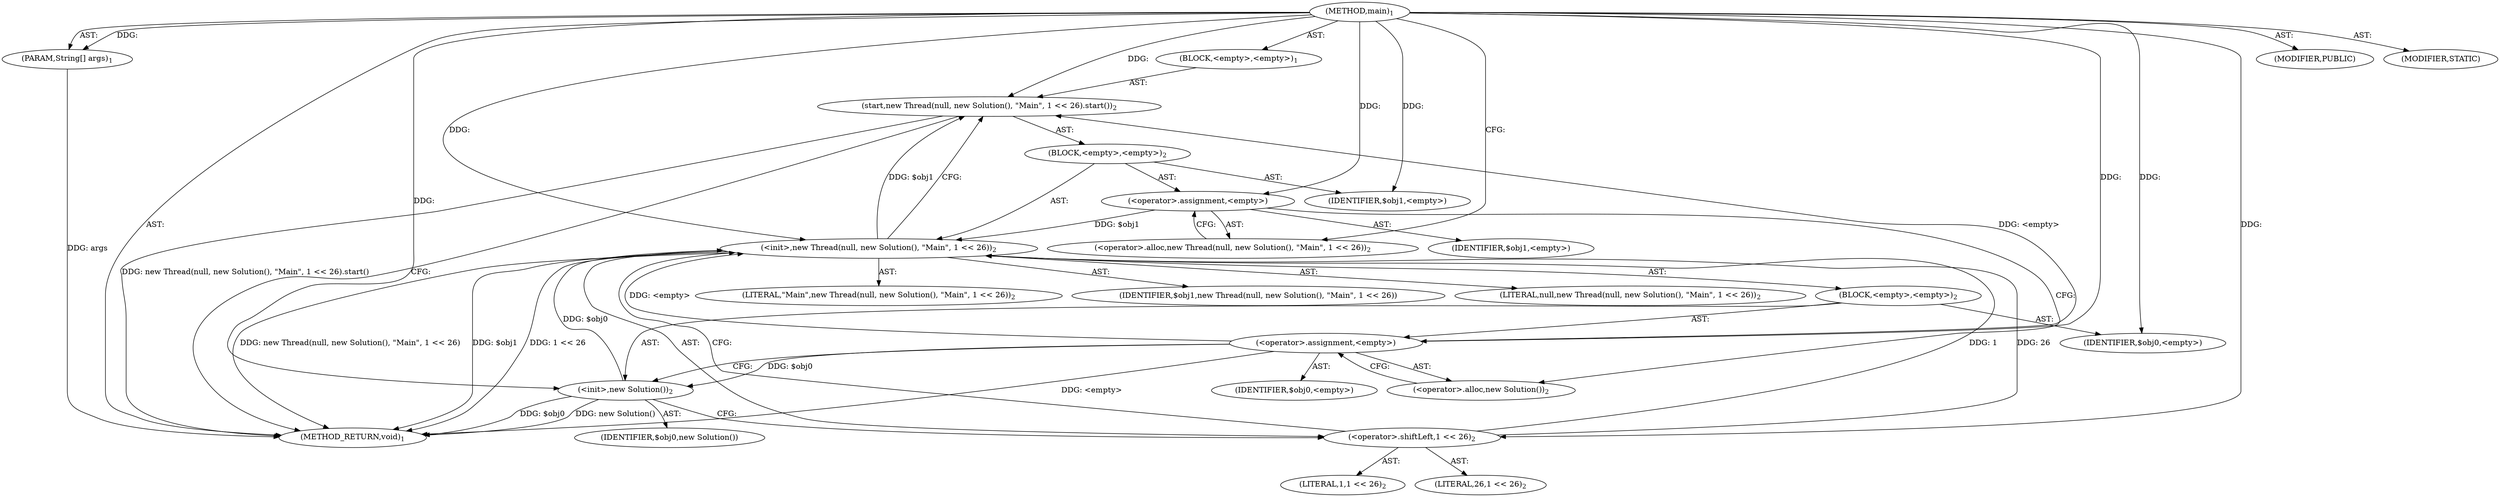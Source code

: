 digraph "main" {  
"25" [label = <(METHOD,main)<SUB>1</SUB>> ]
"26" [label = <(PARAM,String[] args)<SUB>1</SUB>> ]
"27" [label = <(BLOCK,&lt;empty&gt;,&lt;empty&gt;)<SUB>1</SUB>> ]
"28" [label = <(start,new Thread(null, new Solution(), &quot;Main&quot;, 1 &lt;&lt; 26).start())<SUB>2</SUB>> ]
"29" [label = <(BLOCK,&lt;empty&gt;,&lt;empty&gt;)<SUB>2</SUB>> ]
"30" [label = <(&lt;operator&gt;.assignment,&lt;empty&gt;)> ]
"31" [label = <(IDENTIFIER,$obj1,&lt;empty&gt;)> ]
"32" [label = <(&lt;operator&gt;.alloc,new Thread(null, new Solution(), &quot;Main&quot;, 1 &lt;&lt; 26))<SUB>2</SUB>> ]
"33" [label = <(&lt;init&gt;,new Thread(null, new Solution(), &quot;Main&quot;, 1 &lt;&lt; 26))<SUB>2</SUB>> ]
"34" [label = <(IDENTIFIER,$obj1,new Thread(null, new Solution(), &quot;Main&quot;, 1 &lt;&lt; 26))> ]
"35" [label = <(LITERAL,null,new Thread(null, new Solution(), &quot;Main&quot;, 1 &lt;&lt; 26))<SUB>2</SUB>> ]
"36" [label = <(BLOCK,&lt;empty&gt;,&lt;empty&gt;)<SUB>2</SUB>> ]
"37" [label = <(&lt;operator&gt;.assignment,&lt;empty&gt;)> ]
"38" [label = <(IDENTIFIER,$obj0,&lt;empty&gt;)> ]
"39" [label = <(&lt;operator&gt;.alloc,new Solution())<SUB>2</SUB>> ]
"40" [label = <(&lt;init&gt;,new Solution())<SUB>2</SUB>> ]
"41" [label = <(IDENTIFIER,$obj0,new Solution())> ]
"42" [label = <(IDENTIFIER,$obj0,&lt;empty&gt;)> ]
"43" [label = <(LITERAL,&quot;Main&quot;,new Thread(null, new Solution(), &quot;Main&quot;, 1 &lt;&lt; 26))<SUB>2</SUB>> ]
"44" [label = <(&lt;operator&gt;.shiftLeft,1 &lt;&lt; 26)<SUB>2</SUB>> ]
"45" [label = <(LITERAL,1,1 &lt;&lt; 26)<SUB>2</SUB>> ]
"46" [label = <(LITERAL,26,1 &lt;&lt; 26)<SUB>2</SUB>> ]
"47" [label = <(IDENTIFIER,$obj1,&lt;empty&gt;)> ]
"48" [label = <(MODIFIER,PUBLIC)> ]
"49" [label = <(MODIFIER,STATIC)> ]
"50" [label = <(METHOD_RETURN,void)<SUB>1</SUB>> ]
  "25" -> "26"  [ label = "AST: "] 
  "25" -> "27"  [ label = "AST: "] 
  "25" -> "48"  [ label = "AST: "] 
  "25" -> "49"  [ label = "AST: "] 
  "25" -> "50"  [ label = "AST: "] 
  "27" -> "28"  [ label = "AST: "] 
  "28" -> "29"  [ label = "AST: "] 
  "29" -> "30"  [ label = "AST: "] 
  "29" -> "33"  [ label = "AST: "] 
  "29" -> "47"  [ label = "AST: "] 
  "30" -> "31"  [ label = "AST: "] 
  "30" -> "32"  [ label = "AST: "] 
  "33" -> "34"  [ label = "AST: "] 
  "33" -> "35"  [ label = "AST: "] 
  "33" -> "36"  [ label = "AST: "] 
  "33" -> "43"  [ label = "AST: "] 
  "33" -> "44"  [ label = "AST: "] 
  "36" -> "37"  [ label = "AST: "] 
  "36" -> "40"  [ label = "AST: "] 
  "36" -> "42"  [ label = "AST: "] 
  "37" -> "38"  [ label = "AST: "] 
  "37" -> "39"  [ label = "AST: "] 
  "40" -> "41"  [ label = "AST: "] 
  "44" -> "45"  [ label = "AST: "] 
  "44" -> "46"  [ label = "AST: "] 
  "28" -> "50"  [ label = "CFG: "] 
  "30" -> "39"  [ label = "CFG: "] 
  "33" -> "28"  [ label = "CFG: "] 
  "32" -> "30"  [ label = "CFG: "] 
  "44" -> "33"  [ label = "CFG: "] 
  "37" -> "40"  [ label = "CFG: "] 
  "40" -> "44"  [ label = "CFG: "] 
  "39" -> "37"  [ label = "CFG: "] 
  "25" -> "32"  [ label = "CFG: "] 
  "26" -> "50"  [ label = "DDG: args"] 
  "33" -> "50"  [ label = "DDG: $obj1"] 
  "37" -> "50"  [ label = "DDG: &lt;empty&gt;"] 
  "40" -> "50"  [ label = "DDG: $obj0"] 
  "40" -> "50"  [ label = "DDG: new Solution()"] 
  "33" -> "50"  [ label = "DDG: 1 &lt;&lt; 26"] 
  "33" -> "50"  [ label = "DDG: new Thread(null, new Solution(), &quot;Main&quot;, 1 &lt;&lt; 26)"] 
  "28" -> "50"  [ label = "DDG: new Thread(null, new Solution(), &quot;Main&quot;, 1 &lt;&lt; 26).start()"] 
  "25" -> "26"  [ label = "DDG: "] 
  "37" -> "28"  [ label = "DDG: &lt;empty&gt;"] 
  "33" -> "28"  [ label = "DDG: $obj1"] 
  "25" -> "28"  [ label = "DDG: "] 
  "25" -> "30"  [ label = "DDG: "] 
  "25" -> "47"  [ label = "DDG: "] 
  "30" -> "33"  [ label = "DDG: $obj1"] 
  "25" -> "33"  [ label = "DDG: "] 
  "37" -> "33"  [ label = "DDG: &lt;empty&gt;"] 
  "40" -> "33"  [ label = "DDG: $obj0"] 
  "44" -> "33"  [ label = "DDG: 1"] 
  "44" -> "33"  [ label = "DDG: 26"] 
  "25" -> "37"  [ label = "DDG: "] 
  "25" -> "42"  [ label = "DDG: "] 
  "25" -> "44"  [ label = "DDG: "] 
  "37" -> "40"  [ label = "DDG: $obj0"] 
  "25" -> "40"  [ label = "DDG: "] 
}
